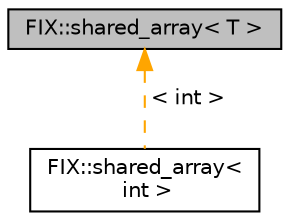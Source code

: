 digraph "FIX::shared_array&lt; T &gt;"
{
  edge [fontname="Helvetica",fontsize="10",labelfontname="Helvetica",labelfontsize="10"];
  node [fontname="Helvetica",fontsize="10",shape=record];
  Node0 [label="FIX::shared_array\< T \>",height=0.2,width=0.4,color="black", fillcolor="grey75", style="filled", fontcolor="black"];
  Node0 -> Node1 [dir="back",color="orange",fontsize="10",style="dashed",label=" \< int \>" ,fontname="Helvetica"];
  Node1 [label="FIX::shared_array\<\l int \>",height=0.2,width=0.4,color="black", fillcolor="white", style="filled",URL="$class_f_i_x_1_1shared__array.html"];
}
